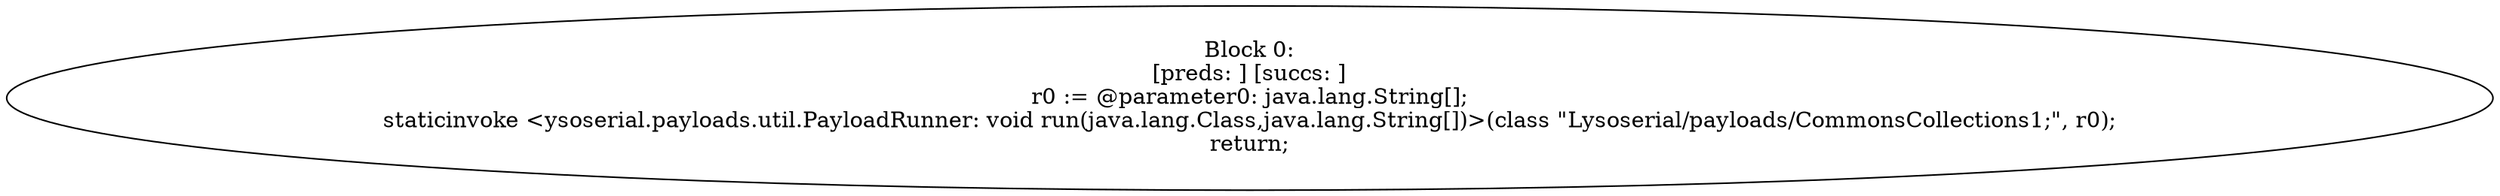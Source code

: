 digraph "unitGraph" {
    "Block 0:
[preds: ] [succs: ]
r0 := @parameter0: java.lang.String[];
staticinvoke <ysoserial.payloads.util.PayloadRunner: void run(java.lang.Class,java.lang.String[])>(class \"Lysoserial/payloads/CommonsCollections1;\", r0);
return;
"
}
